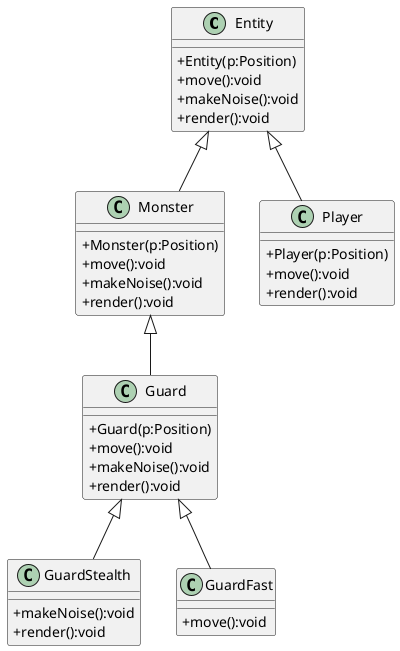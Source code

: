@startuml
skinparam classAttributeIconSize 0

class Entity {
    + Entity(p:Position)
    + move():void
    + makeNoise():void
    + render():void
}

class Player {
    + Player(p:Position)
    + move():void
    + render():void
}

Player -up-|> Entity

class Monster {
    + Monster(p:Position)
    + move():void
    + makeNoise():void
    + render():void
}

Monster -up-|> Entity

class Guard {
    + Guard(p:Position)
    + move():void
    + makeNoise():void
    + render():void
}

Guard -up-|> Monster

class GuardStealth {
    + makeNoise():void
    + render():void
}

GuardStealth -up-|> Guard

class GuardFast {
    + move():void
}

GuardFast -up-|> Guard

@enduml
